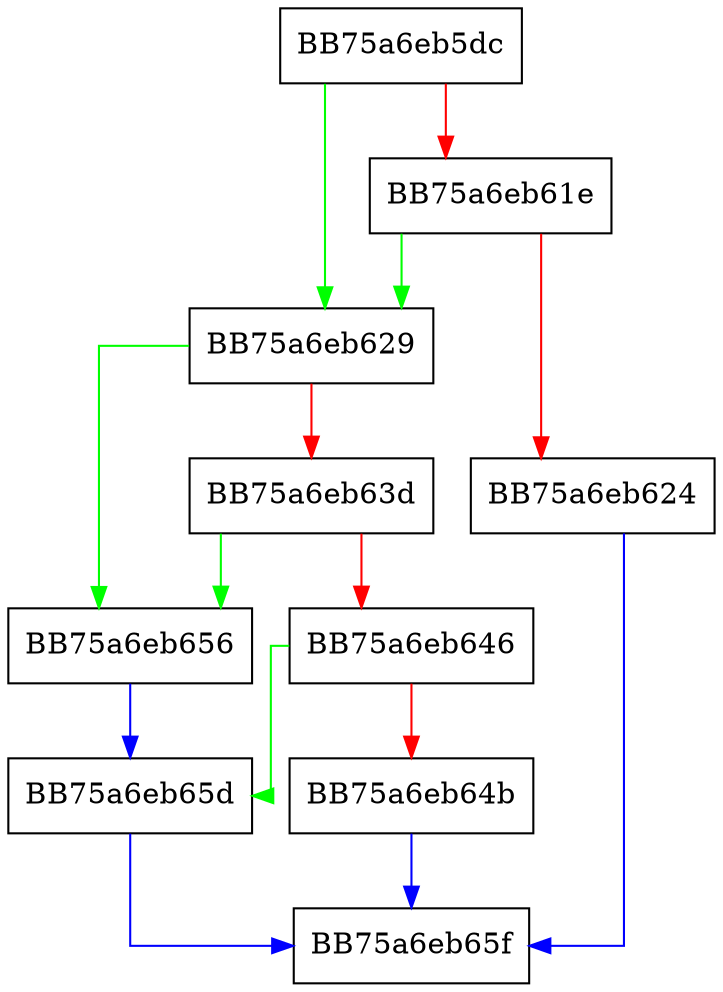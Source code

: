 digraph file_size_check {
  node [shape="box"];
  graph [splines=ortho];
  BB75a6eb5dc -> BB75a6eb629 [color="green"];
  BB75a6eb5dc -> BB75a6eb61e [color="red"];
  BB75a6eb61e -> BB75a6eb629 [color="green"];
  BB75a6eb61e -> BB75a6eb624 [color="red"];
  BB75a6eb624 -> BB75a6eb65f [color="blue"];
  BB75a6eb629 -> BB75a6eb656 [color="green"];
  BB75a6eb629 -> BB75a6eb63d [color="red"];
  BB75a6eb63d -> BB75a6eb656 [color="green"];
  BB75a6eb63d -> BB75a6eb646 [color="red"];
  BB75a6eb646 -> BB75a6eb65d [color="green"];
  BB75a6eb646 -> BB75a6eb64b [color="red"];
  BB75a6eb64b -> BB75a6eb65f [color="blue"];
  BB75a6eb656 -> BB75a6eb65d [color="blue"];
  BB75a6eb65d -> BB75a6eb65f [color="blue"];
}
